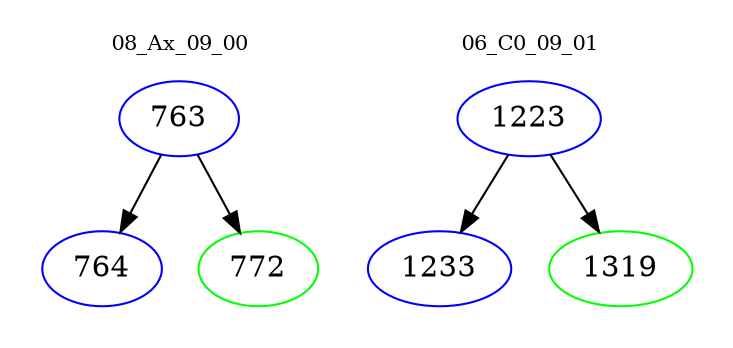 digraph{
subgraph cluster_0 {
color = white
label = "08_Ax_09_00";
fontsize=10;
T0_763 [label="763", color="blue"]
T0_763 -> T0_764 [color="black"]
T0_764 [label="764", color="blue"]
T0_763 -> T0_772 [color="black"]
T0_772 [label="772", color="green"]
}
subgraph cluster_1 {
color = white
label = "06_C0_09_01";
fontsize=10;
T1_1223 [label="1223", color="blue"]
T1_1223 -> T1_1233 [color="black"]
T1_1233 [label="1233", color="blue"]
T1_1223 -> T1_1319 [color="black"]
T1_1319 [label="1319", color="green"]
}
}
